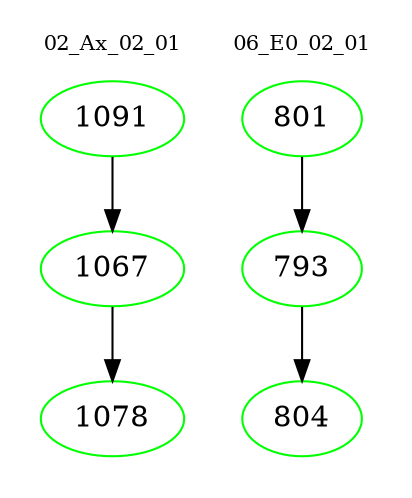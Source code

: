 digraph{
subgraph cluster_0 {
color = white
label = "02_Ax_02_01";
fontsize=10;
T0_1091 [label="1091", color="green"]
T0_1091 -> T0_1067 [color="black"]
T0_1067 [label="1067", color="green"]
T0_1067 -> T0_1078 [color="black"]
T0_1078 [label="1078", color="green"]
}
subgraph cluster_1 {
color = white
label = "06_E0_02_01";
fontsize=10;
T1_801 [label="801", color="green"]
T1_801 -> T1_793 [color="black"]
T1_793 [label="793", color="green"]
T1_793 -> T1_804 [color="black"]
T1_804 [label="804", color="green"]
}
}
